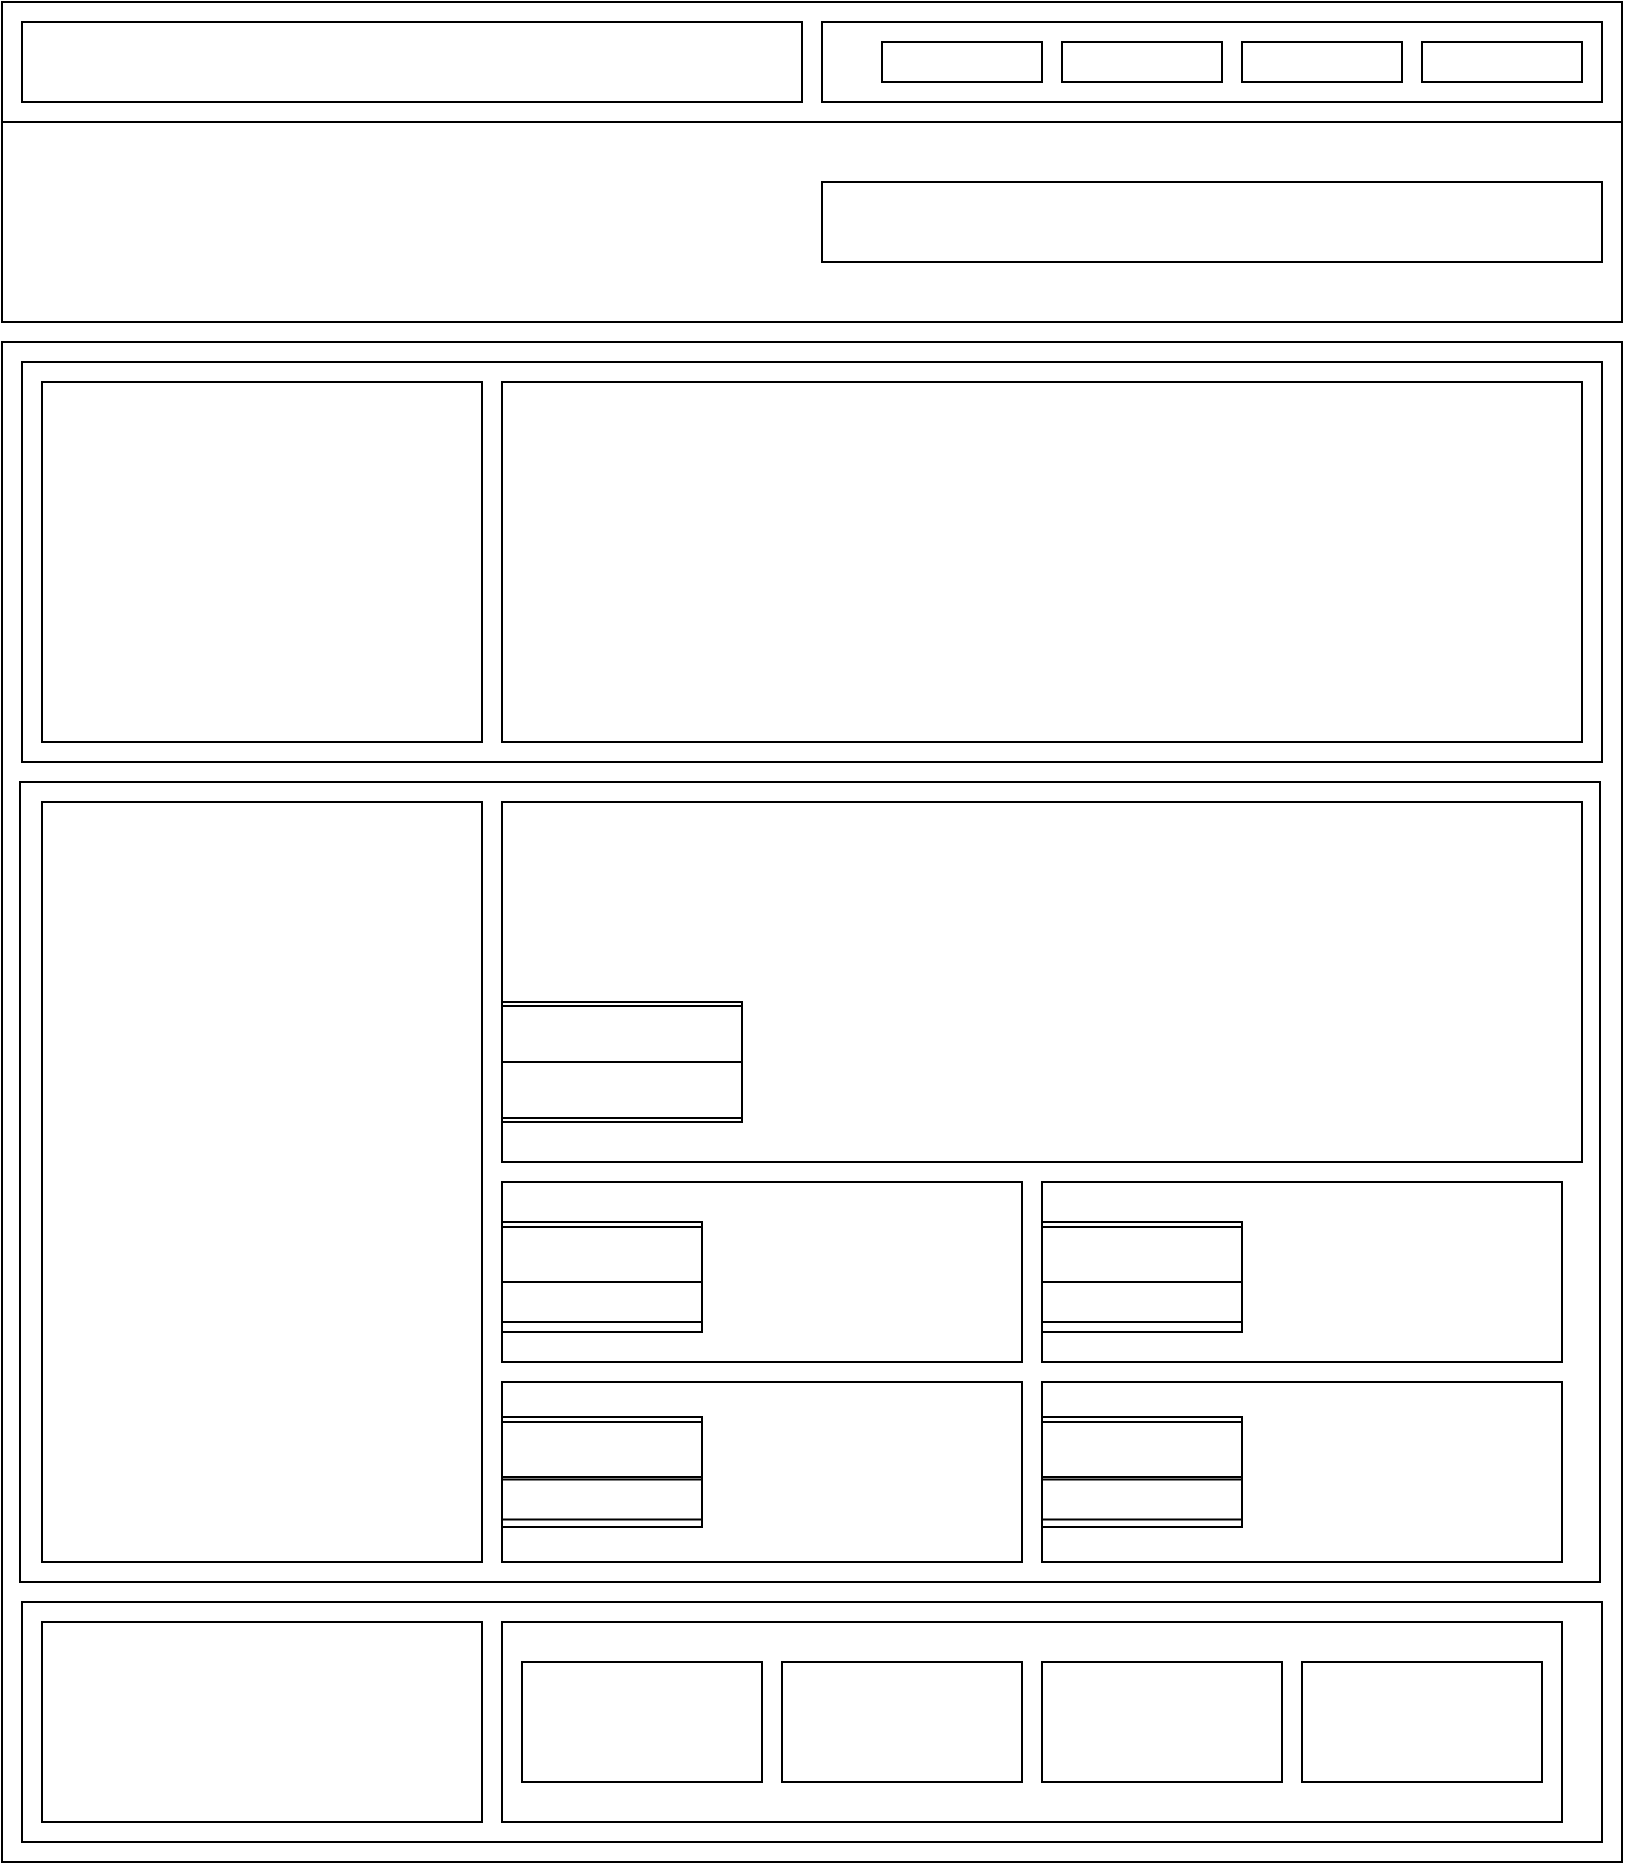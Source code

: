 <mxfile version="20.0.4" type="device"><diagram id="8KnjJcTu2cwTSlPLEpPY" name="Page-1"><mxGraphModel dx="1038" dy="547" grid="1" gridSize="10" guides="1" tooltips="1" connect="1" arrows="1" fold="1" page="1" pageScale="1" pageWidth="827" pageHeight="1169" math="0" shadow="0"><root><mxCell id="0"/><mxCell id="1" parent="0"/><mxCell id="36UJxVPfEGAt6iLt9Qcg-1" value="" style="rounded=0;whiteSpace=wrap;html=1;" vertex="1" parent="1"><mxGeometry x="10" y="30" width="810" height="60" as="geometry"/></mxCell><mxCell id="36UJxVPfEGAt6iLt9Qcg-2" value="" style="rounded=0;whiteSpace=wrap;html=1;" vertex="1" parent="1"><mxGeometry x="20" y="40" width="390" height="40" as="geometry"/></mxCell><mxCell id="36UJxVPfEGAt6iLt9Qcg-3" value="" style="rounded=0;whiteSpace=wrap;html=1;" vertex="1" parent="1"><mxGeometry x="420" y="40" width="390" height="40" as="geometry"/></mxCell><mxCell id="36UJxVPfEGAt6iLt9Qcg-4" value="" style="rounded=0;whiteSpace=wrap;html=1;" vertex="1" parent="1"><mxGeometry x="720" y="50" width="80" height="20" as="geometry"/></mxCell><mxCell id="36UJxVPfEGAt6iLt9Qcg-5" value="" style="rounded=0;whiteSpace=wrap;html=1;" vertex="1" parent="1"><mxGeometry x="540" y="50" width="80" height="20" as="geometry"/></mxCell><mxCell id="36UJxVPfEGAt6iLt9Qcg-6" value="" style="rounded=0;whiteSpace=wrap;html=1;" vertex="1" parent="1"><mxGeometry x="630" y="50" width="80" height="20" as="geometry"/></mxCell><mxCell id="36UJxVPfEGAt6iLt9Qcg-7" value="" style="rounded=0;whiteSpace=wrap;html=1;" vertex="1" parent="1"><mxGeometry x="450" y="50" width="80" height="20" as="geometry"/></mxCell><mxCell id="36UJxVPfEGAt6iLt9Qcg-10" value="" style="rounded=0;whiteSpace=wrap;html=1;" vertex="1" parent="1"><mxGeometry x="10" y="90" width="810" height="100" as="geometry"/></mxCell><mxCell id="36UJxVPfEGAt6iLt9Qcg-11" value="" style="rounded=0;whiteSpace=wrap;html=1;" vertex="1" parent="1"><mxGeometry x="420" y="120" width="390" height="40" as="geometry"/></mxCell><mxCell id="36UJxVPfEGAt6iLt9Qcg-12" value="" style="rounded=0;whiteSpace=wrap;html=1;" vertex="1" parent="1"><mxGeometry x="10" y="200" width="810" height="760" as="geometry"/></mxCell><mxCell id="36UJxVPfEGAt6iLt9Qcg-13" value="" style="rounded=0;whiteSpace=wrap;html=1;" vertex="1" parent="1"><mxGeometry x="20" y="210" width="790" height="200" as="geometry"/></mxCell><mxCell id="36UJxVPfEGAt6iLt9Qcg-14" value="" style="rounded=0;whiteSpace=wrap;html=1;" vertex="1" parent="1"><mxGeometry x="19" y="420" width="790" height="400" as="geometry"/></mxCell><mxCell id="36UJxVPfEGAt6iLt9Qcg-15" value="" style="rounded=0;whiteSpace=wrap;html=1;" vertex="1" parent="1"><mxGeometry x="20" y="830" width="790" height="120" as="geometry"/></mxCell><mxCell id="36UJxVPfEGAt6iLt9Qcg-16" value="" style="rounded=0;whiteSpace=wrap;html=1;" vertex="1" parent="1"><mxGeometry x="30" y="220" width="220" height="180" as="geometry"/></mxCell><mxCell id="36UJxVPfEGAt6iLt9Qcg-17" value="" style="rounded=0;whiteSpace=wrap;html=1;" vertex="1" parent="1"><mxGeometry x="260" y="220" width="540" height="180" as="geometry"/></mxCell><mxCell id="36UJxVPfEGAt6iLt9Qcg-18" value="" style="rounded=0;whiteSpace=wrap;html=1;" vertex="1" parent="1"><mxGeometry x="30" y="430" width="220" height="380" as="geometry"/></mxCell><mxCell id="36UJxVPfEGAt6iLt9Qcg-19" value="" style="rounded=0;whiteSpace=wrap;html=1;" vertex="1" parent="1"><mxGeometry x="260" y="430" width="540" height="180" as="geometry"/></mxCell><mxCell id="36UJxVPfEGAt6iLt9Qcg-20" value="" style="rounded=0;whiteSpace=wrap;html=1;" vertex="1" parent="1"><mxGeometry x="260" y="620" width="260" height="90" as="geometry"/></mxCell><mxCell id="36UJxVPfEGAt6iLt9Qcg-22" value="" style="rounded=0;whiteSpace=wrap;html=1;" vertex="1" parent="1"><mxGeometry x="260" y="720" width="260" height="90" as="geometry"/></mxCell><mxCell id="36UJxVPfEGAt6iLt9Qcg-23" value="" style="rounded=0;whiteSpace=wrap;html=1;" vertex="1" parent="1"><mxGeometry x="530" y="720" width="260" height="90" as="geometry"/></mxCell><mxCell id="36UJxVPfEGAt6iLt9Qcg-24" value="" style="rounded=0;whiteSpace=wrap;html=1;" vertex="1" parent="1"><mxGeometry x="530" y="620" width="260" height="90" as="geometry"/></mxCell><mxCell id="36UJxVPfEGAt6iLt9Qcg-26" value="" style="rounded=0;whiteSpace=wrap;html=1;" vertex="1" parent="1"><mxGeometry x="260" y="530" width="120" height="60" as="geometry"/></mxCell><mxCell id="36UJxVPfEGAt6iLt9Qcg-27" value="" style="rounded=0;whiteSpace=wrap;html=1;" vertex="1" parent="1"><mxGeometry x="260" y="640" width="100" height="55" as="geometry"/></mxCell><mxCell id="36UJxVPfEGAt6iLt9Qcg-28" value="" style="rounded=0;whiteSpace=wrap;html=1;" vertex="1" parent="1"><mxGeometry x="530" y="737.5" width="100" height="55" as="geometry"/></mxCell><mxCell id="36UJxVPfEGAt6iLt9Qcg-29" value="" style="rounded=0;whiteSpace=wrap;html=1;" vertex="1" parent="1"><mxGeometry x="260" y="737.5" width="100" height="55" as="geometry"/></mxCell><mxCell id="36UJxVPfEGAt6iLt9Qcg-30" value="" style="rounded=0;whiteSpace=wrap;html=1;" vertex="1" parent="1"><mxGeometry x="530" y="640" width="100" height="55" as="geometry"/></mxCell><mxCell id="36UJxVPfEGAt6iLt9Qcg-31" value="" style="rounded=0;whiteSpace=wrap;html=1;" vertex="1" parent="1"><mxGeometry x="260" y="642.5" width="100" height="27.5" as="geometry"/></mxCell><mxCell id="36UJxVPfEGAt6iLt9Qcg-32" value="" style="rounded=0;whiteSpace=wrap;html=1;" vertex="1" parent="1"><mxGeometry x="260" y="670" width="100" height="20" as="geometry"/></mxCell><mxCell id="36UJxVPfEGAt6iLt9Qcg-36" value="" style="rounded=0;whiteSpace=wrap;html=1;" vertex="1" parent="1"><mxGeometry x="260" y="765" width="100" height="27.5" as="geometry"/></mxCell><mxCell id="36UJxVPfEGAt6iLt9Qcg-39" value="" style="rounded=0;whiteSpace=wrap;html=1;" vertex="1" parent="1"><mxGeometry x="530" y="642.5" width="100" height="27.5" as="geometry"/></mxCell><mxCell id="36UJxVPfEGAt6iLt9Qcg-40" value="" style="rounded=0;whiteSpace=wrap;html=1;" vertex="1" parent="1"><mxGeometry x="530" y="740" width="100" height="27.5" as="geometry"/></mxCell><mxCell id="36UJxVPfEGAt6iLt9Qcg-41" value="" style="rounded=0;whiteSpace=wrap;html=1;" vertex="1" parent="1"><mxGeometry x="260" y="740" width="100" height="27.5" as="geometry"/></mxCell><mxCell id="36UJxVPfEGAt6iLt9Qcg-42" value="" style="rounded=0;whiteSpace=wrap;html=1;" vertex="1" parent="1"><mxGeometry x="260" y="532" width="120" height="28" as="geometry"/></mxCell><mxCell id="36UJxVPfEGAt6iLt9Qcg-43" value="" style="rounded=0;whiteSpace=wrap;html=1;" vertex="1" parent="1"><mxGeometry x="260" y="560" width="120" height="28" as="geometry"/></mxCell><mxCell id="36UJxVPfEGAt6iLt9Qcg-46" value="" style="rounded=0;whiteSpace=wrap;html=1;" vertex="1" parent="1"><mxGeometry x="530" y="768.75" width="100" height="20" as="geometry"/></mxCell><mxCell id="36UJxVPfEGAt6iLt9Qcg-47" value="" style="rounded=0;whiteSpace=wrap;html=1;" vertex="1" parent="1"><mxGeometry x="530" y="670" width="100" height="20" as="geometry"/></mxCell><mxCell id="36UJxVPfEGAt6iLt9Qcg-48" value="" style="rounded=0;whiteSpace=wrap;html=1;" vertex="1" parent="1"><mxGeometry x="260" y="768.75" width="100" height="20" as="geometry"/></mxCell><mxCell id="36UJxVPfEGAt6iLt9Qcg-50" value="" style="rounded=0;whiteSpace=wrap;html=1;" vertex="1" parent="1"><mxGeometry x="30" y="840" width="220" height="100" as="geometry"/></mxCell><mxCell id="36UJxVPfEGAt6iLt9Qcg-51" value="" style="rounded=0;whiteSpace=wrap;html=1;" vertex="1" parent="1"><mxGeometry x="260" y="840" width="530" height="100" as="geometry"/></mxCell><mxCell id="36UJxVPfEGAt6iLt9Qcg-52" value="" style="rounded=0;whiteSpace=wrap;html=1;" vertex="1" parent="1"><mxGeometry x="270" y="860" width="120" height="60" as="geometry"/></mxCell><mxCell id="36UJxVPfEGAt6iLt9Qcg-53" value="" style="rounded=0;whiteSpace=wrap;html=1;" vertex="1" parent="1"><mxGeometry x="660" y="860" width="120" height="60" as="geometry"/></mxCell><mxCell id="36UJxVPfEGAt6iLt9Qcg-54" value="" style="rounded=0;whiteSpace=wrap;html=1;" vertex="1" parent="1"><mxGeometry x="530" y="860" width="120" height="60" as="geometry"/></mxCell><mxCell id="36UJxVPfEGAt6iLt9Qcg-55" value="" style="rounded=0;whiteSpace=wrap;html=1;" vertex="1" parent="1"><mxGeometry x="400" y="860" width="120" height="60" as="geometry"/></mxCell></root></mxGraphModel></diagram></mxfile>